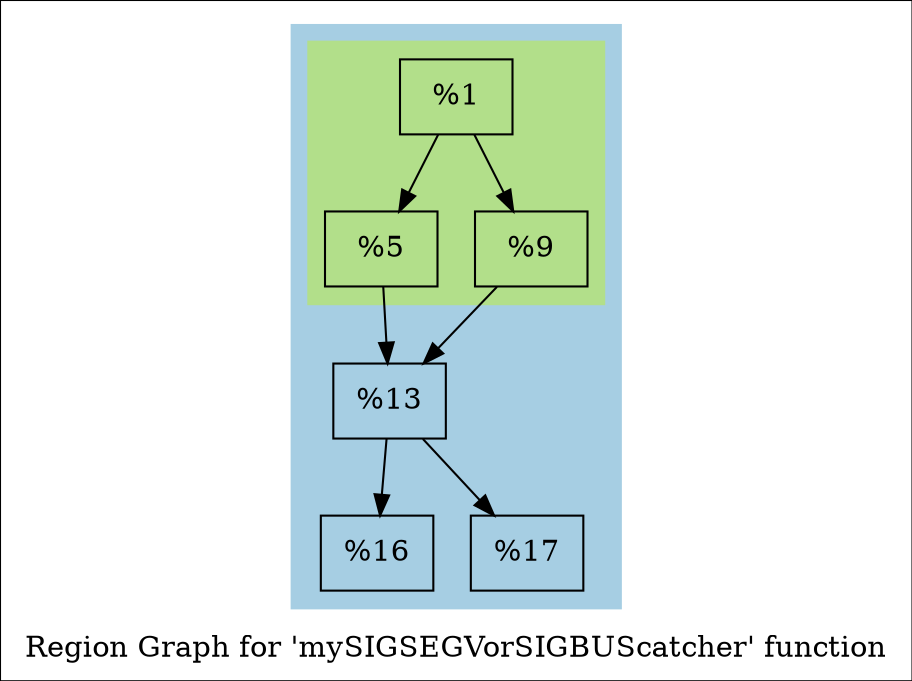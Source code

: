 digraph "Region Graph for 'mySIGSEGVorSIGBUScatcher' function" {
	label="Region Graph for 'mySIGSEGVorSIGBUScatcher' function";

	Node0x144a5d0 [shape=record,label="{%1}"];
	Node0x144a5d0 -> Node0x1373f90;
	Node0x144a5d0 -> Node0x1334d50;
	Node0x1373f90 [shape=record,label="{%5}"];
	Node0x1373f90 -> Node0x13464a0;
	Node0x13464a0 [shape=record,label="{%13}"];
	Node0x13464a0 -> Node0x1423280;
	Node0x13464a0 -> Node0x1360b30;
	Node0x1423280 [shape=record,label="{%16}"];
	Node0x1360b30 [shape=record,label="{%17}"];
	Node0x1334d50 [shape=record,label="{%9}"];
	Node0x1334d50 -> Node0x13464a0;
	colorscheme = "paired12"
        subgraph cluster_0x147f4d0 {
          label = "";
          style = filled;
          color = 1
          subgraph cluster_0x10ad250 {
            label = "";
            style = filled;
            color = 3
            Node0x144a5d0;
            Node0x1373f90;
            Node0x1334d50;
          }
          Node0x13464a0;
          Node0x1423280;
          Node0x1360b30;
        }
}
